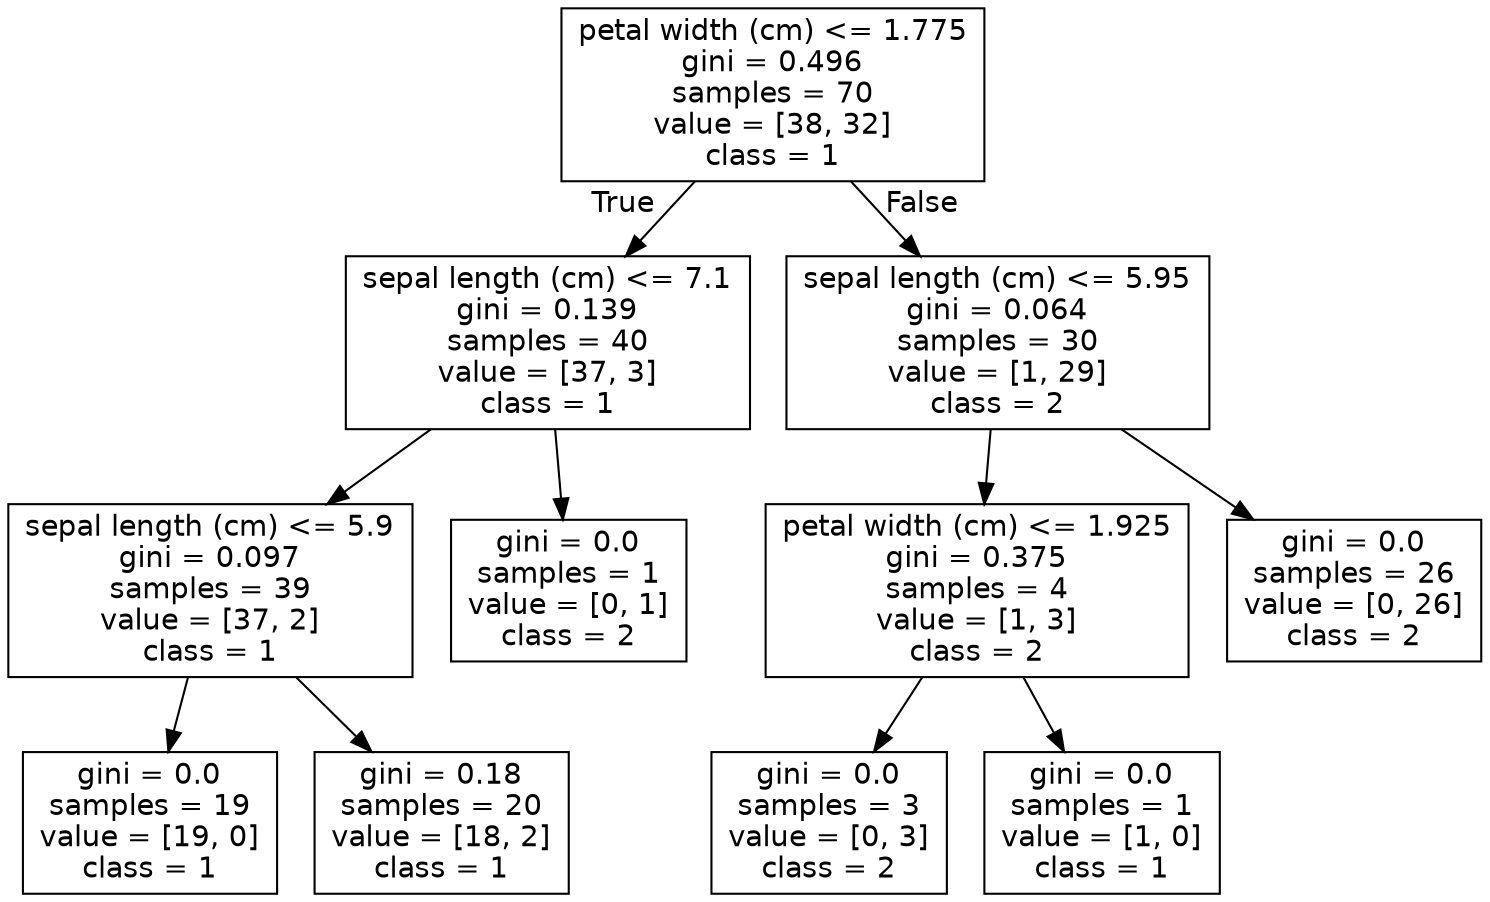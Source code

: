 digraph Tree {
node [shape=box, fontname="helvetica"] ;
edge [fontname="helvetica"] ;
0 [label="petal width (cm) <= 1.775\ngini = 0.496\nsamples = 70\nvalue = [38, 32]\nclass = 1"] ;
1 [label="sepal length (cm) <= 7.1\ngini = 0.139\nsamples = 40\nvalue = [37, 3]\nclass = 1"] ;
0 -> 1 [labeldistance=2.5, labelangle=45, headlabel="True"] ;
2 [label="sepal length (cm) <= 5.9\ngini = 0.097\nsamples = 39\nvalue = [37, 2]\nclass = 1"] ;
1 -> 2 ;
3 [label="gini = 0.0\nsamples = 19\nvalue = [19, 0]\nclass = 1"] ;
2 -> 3 ;
4 [label="gini = 0.18\nsamples = 20\nvalue = [18, 2]\nclass = 1"] ;
2 -> 4 ;
5 [label="gini = 0.0\nsamples = 1\nvalue = [0, 1]\nclass = 2"] ;
1 -> 5 ;
6 [label="sepal length (cm) <= 5.95\ngini = 0.064\nsamples = 30\nvalue = [1, 29]\nclass = 2"] ;
0 -> 6 [labeldistance=2.5, labelangle=-45, headlabel="False"] ;
7 [label="petal width (cm) <= 1.925\ngini = 0.375\nsamples = 4\nvalue = [1, 3]\nclass = 2"] ;
6 -> 7 ;
8 [label="gini = 0.0\nsamples = 3\nvalue = [0, 3]\nclass = 2"] ;
7 -> 8 ;
9 [label="gini = 0.0\nsamples = 1\nvalue = [1, 0]\nclass = 1"] ;
7 -> 9 ;
10 [label="gini = 0.0\nsamples = 26\nvalue = [0, 26]\nclass = 2"] ;
6 -> 10 ;
}